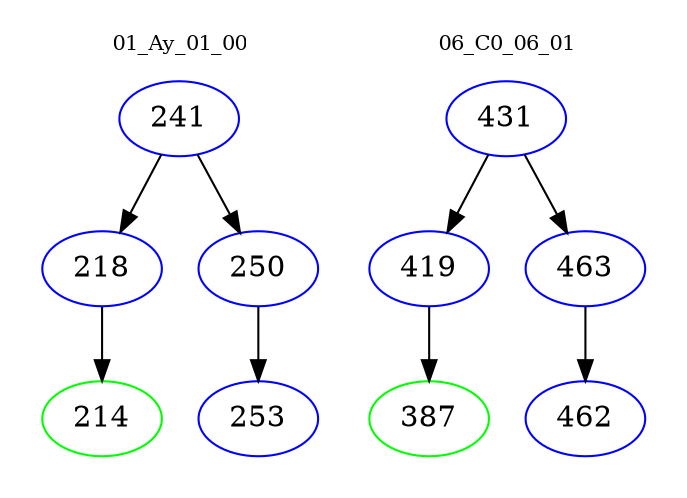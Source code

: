 digraph{
subgraph cluster_0 {
color = white
label = "01_Ay_01_00";
fontsize=10;
T0_241 [label="241", color="blue"]
T0_241 -> T0_218 [color="black"]
T0_218 [label="218", color="blue"]
T0_218 -> T0_214 [color="black"]
T0_214 [label="214", color="green"]
T0_241 -> T0_250 [color="black"]
T0_250 [label="250", color="blue"]
T0_250 -> T0_253 [color="black"]
T0_253 [label="253", color="blue"]
}
subgraph cluster_1 {
color = white
label = "06_C0_06_01";
fontsize=10;
T1_431 [label="431", color="blue"]
T1_431 -> T1_419 [color="black"]
T1_419 [label="419", color="blue"]
T1_419 -> T1_387 [color="black"]
T1_387 [label="387", color="green"]
T1_431 -> T1_463 [color="black"]
T1_463 [label="463", color="blue"]
T1_463 -> T1_462 [color="black"]
T1_462 [label="462", color="blue"]
}
}
